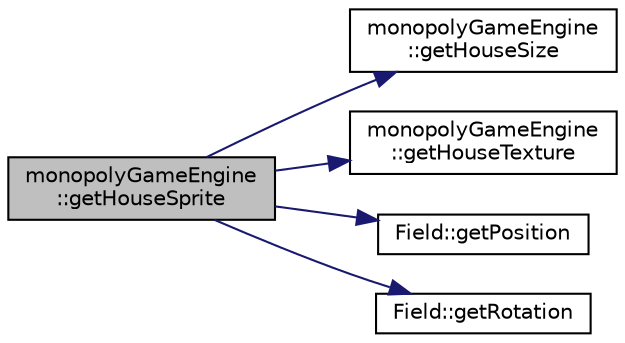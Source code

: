 digraph "monopolyGameEngine::getHouseSprite"
{
 // LATEX_PDF_SIZE
  edge [fontname="Helvetica",fontsize="10",labelfontname="Helvetica",labelfontsize="10"];
  node [fontname="Helvetica",fontsize="10",shape=record];
  rankdir="LR";
  Node1 [label="monopolyGameEngine\l::getHouseSprite",height=0.2,width=0.4,color="black", fillcolor="grey75", style="filled", fontcolor="black",tooltip=" "];
  Node1 -> Node2 [color="midnightblue",fontsize="10",style="solid",fontname="Helvetica"];
  Node2 [label="monopolyGameEngine\l::getHouseSize",height=0.2,width=0.4,color="black", fillcolor="white", style="filled",URL="$classmonopoly_game_engine.html#ab1341f5f1118c0917188762027f75b24",tooltip=" "];
  Node1 -> Node3 [color="midnightblue",fontsize="10",style="solid",fontname="Helvetica"];
  Node3 [label="monopolyGameEngine\l::getHouseTexture",height=0.2,width=0.4,color="black", fillcolor="white", style="filled",URL="$classmonopoly_game_engine.html#a95fe88c83c04b63fba78639fc7c959fb",tooltip=" "];
  Node1 -> Node4 [color="midnightblue",fontsize="10",style="solid",fontname="Helvetica"];
  Node4 [label="Field::getPosition",height=0.2,width=0.4,color="black", fillcolor="white", style="filled",URL="$class_field.html#a8b6e4fc0827f44e90449d6ad9a62dafd",tooltip=" "];
  Node1 -> Node5 [color="midnightblue",fontsize="10",style="solid",fontname="Helvetica"];
  Node5 [label="Field::getRotation",height=0.2,width=0.4,color="black", fillcolor="white", style="filled",URL="$class_field.html#a646e28cf7899eb73bd120e7e7f936633",tooltip=" "];
}
